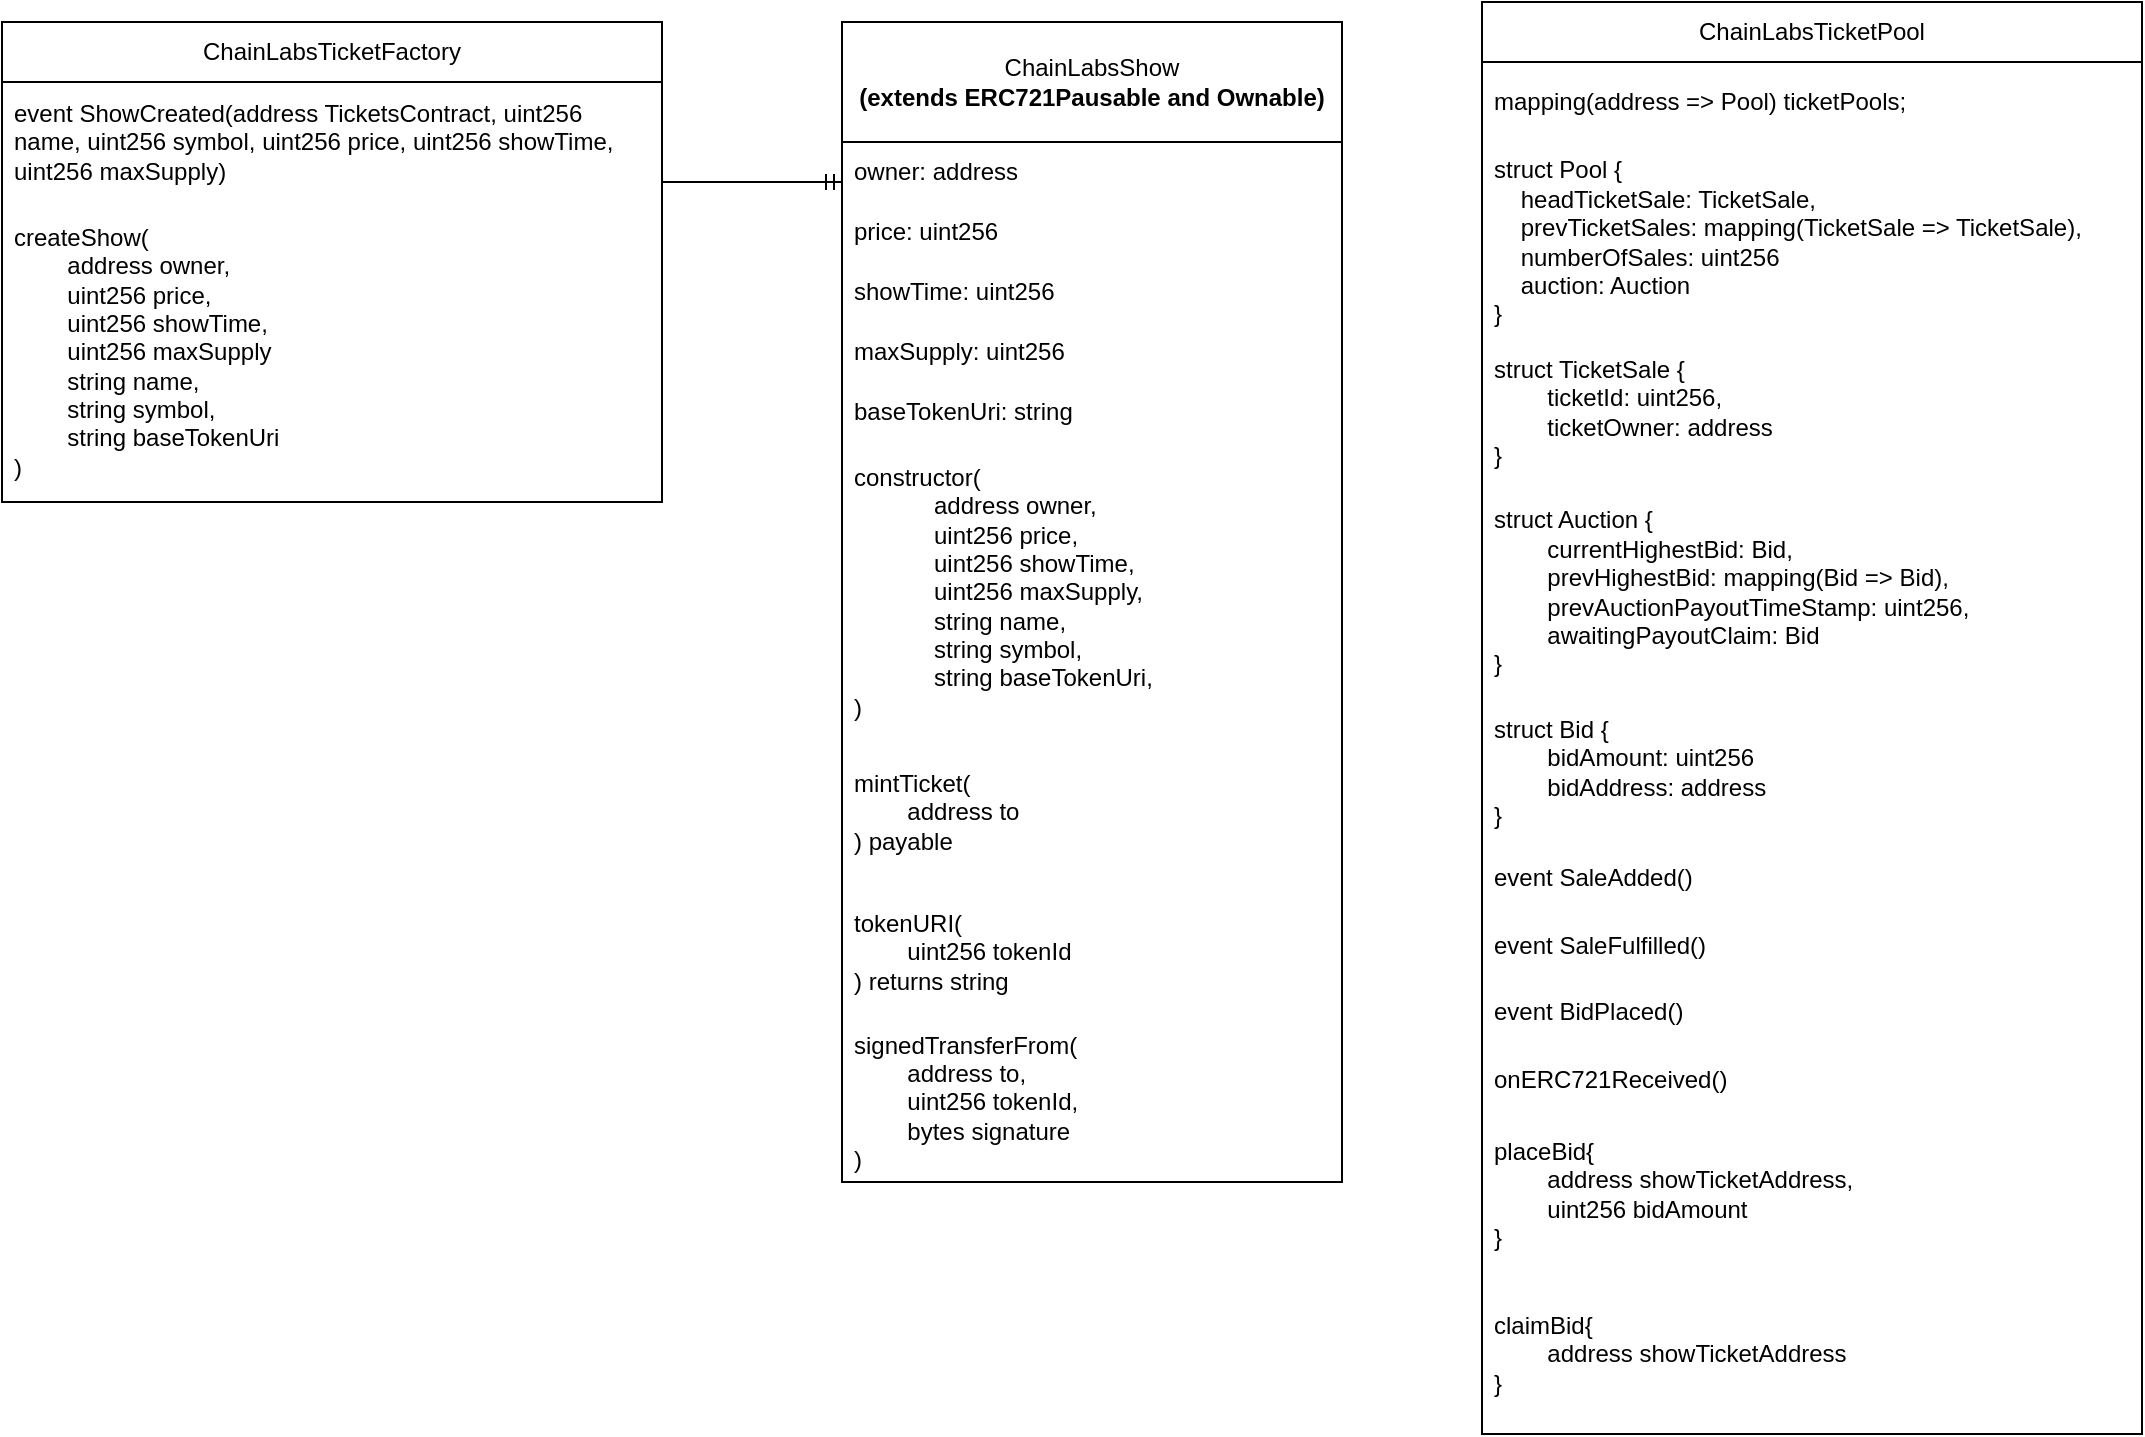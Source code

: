 <mxfile version="22.1.0" type="github">
  <diagram name="Page-1" id="a-rNU_gg4g-xvUidXpeU">
    <mxGraphModel dx="1234" dy="2000" grid="0" gridSize="10" guides="1" tooltips="1" connect="1" arrows="1" fold="1" page="1" pageScale="1" pageWidth="850" pageHeight="1100" math="0" shadow="0">
      <root>
        <mxCell id="0" />
        <mxCell id="1" parent="0" />
        <mxCell id="sZ6ITDRiVsrpTiQxlrXk-5" value="" style="edgeStyle=orthogonalEdgeStyle;rounded=0;orthogonalLoop=1;jettySize=auto;html=1;endArrow=ERmandOne;endFill=0;" edge="1" parent="1" source="sZ6ITDRiVsrpTiQxlrXk-14" target="sZ6ITDRiVsrpTiQxlrXk-17">
          <mxGeometry relative="1" as="geometry">
            <mxPoint x="210" y="210" as="sourcePoint" />
            <mxPoint x="510" y="140" as="targetPoint" />
            <Array as="points">
              <mxPoint x="590" y="-90" />
              <mxPoint x="590" y="-90" />
            </Array>
          </mxGeometry>
        </mxCell>
        <mxCell id="sZ6ITDRiVsrpTiQxlrXk-13" value="ChainLabsTicketFactory" style="swimlane;fontStyle=0;childLayout=stackLayout;horizontal=1;startSize=30;horizontalStack=0;resizeParent=1;resizeParentMax=0;resizeLast=0;collapsible=1;marginBottom=0;whiteSpace=wrap;html=1;" vertex="1" parent="1">
          <mxGeometry x="210" y="-170" width="330" height="240" as="geometry" />
        </mxCell>
        <mxCell id="sZ6ITDRiVsrpTiQxlrXk-14" value="event ShowCreated(address TicketsContract, uint256 name, uint256 symbol, uint256 price, uint256 showTime, uint256 maxSupply)" style="text;strokeColor=none;fillColor=none;align=left;verticalAlign=middle;spacingLeft=4;spacingRight=4;overflow=hidden;points=[[0,0.5],[1,0.5]];portConstraint=eastwest;rotatable=0;whiteSpace=wrap;html=1;" vertex="1" parent="sZ6ITDRiVsrpTiQxlrXk-13">
          <mxGeometry y="30" width="330" height="60" as="geometry" />
        </mxCell>
        <mxCell id="sZ6ITDRiVsrpTiQxlrXk-49" value="createShow(&lt;br&gt;&lt;span style=&quot;white-space: pre;&quot;&gt;&#x9;&lt;/span&gt;address owner,&lt;br&gt;&lt;span style=&quot;white-space: pre;&quot;&gt;&#x9;&lt;/span&gt;uint256 price,&lt;br&gt;&lt;span style=&quot;white-space: pre;&quot;&gt;&#x9;&lt;/span&gt;uint256 showTime,&lt;br&gt;&lt;span style=&quot;white-space: pre;&quot;&gt;&#x9;&lt;/span&gt;uint256 maxSupply&lt;br&gt;&lt;span style=&quot;white-space: pre;&quot;&gt;&lt;span style=&quot;white-space: pre;&quot;&gt;&#x9;&lt;/span&gt;string name,&lt;br&gt;&lt;span style=&quot;white-space: pre;&quot;&gt;&#x9;&lt;/span&gt;string symbol,&#x9;&lt;/span&gt;&lt;br&gt;&lt;span style=&quot;white-space: pre;&quot;&gt;&#x9;&lt;/span&gt;string baseTokenUri&lt;br&gt;)" style="text;strokeColor=none;fillColor=none;align=left;verticalAlign=middle;spacingLeft=4;spacingRight=4;overflow=hidden;points=[[0,0.5],[1,0.5]];portConstraint=eastwest;rotatable=0;whiteSpace=wrap;html=1;" vertex="1" parent="sZ6ITDRiVsrpTiQxlrXk-13">
          <mxGeometry y="90" width="330" height="150" as="geometry" />
        </mxCell>
        <mxCell id="sZ6ITDRiVsrpTiQxlrXk-17" value="ChainLabsShow&lt;br style=&quot;border-color: var(--border-color); font-weight: 700;&quot;&gt;&lt;span style=&quot;font-weight: 700;&quot;&gt;(extends ERC721Pausable and Ownable)&lt;/span&gt;" style="swimlane;fontStyle=0;childLayout=stackLayout;horizontal=1;startSize=60;horizontalStack=0;resizeParent=1;resizeParentMax=0;resizeLast=0;collapsible=1;marginBottom=0;whiteSpace=wrap;html=1;" vertex="1" parent="1">
          <mxGeometry x="630" y="-170" width="250" height="580" as="geometry" />
        </mxCell>
        <mxCell id="sZ6ITDRiVsrpTiQxlrXk-18" value="owner: address" style="text;strokeColor=none;fillColor=none;align=left;verticalAlign=middle;spacingLeft=4;spacingRight=4;overflow=hidden;points=[[0,0.5],[1,0.5]];portConstraint=eastwest;rotatable=0;whiteSpace=wrap;html=1;" vertex="1" parent="sZ6ITDRiVsrpTiQxlrXk-17">
          <mxGeometry y="60" width="250" height="30" as="geometry" />
        </mxCell>
        <mxCell id="sZ6ITDRiVsrpTiQxlrXk-19" value="price: uint256" style="text;strokeColor=none;fillColor=none;align=left;verticalAlign=middle;spacingLeft=4;spacingRight=4;overflow=hidden;points=[[0,0.5],[1,0.5]];portConstraint=eastwest;rotatable=0;whiteSpace=wrap;html=1;" vertex="1" parent="sZ6ITDRiVsrpTiQxlrXk-17">
          <mxGeometry y="90" width="250" height="30" as="geometry" />
        </mxCell>
        <mxCell id="sZ6ITDRiVsrpTiQxlrXk-20" value="showTime: uint256" style="text;strokeColor=none;fillColor=none;align=left;verticalAlign=middle;spacingLeft=4;spacingRight=4;overflow=hidden;points=[[0,0.5],[1,0.5]];portConstraint=eastwest;rotatable=0;whiteSpace=wrap;html=1;" vertex="1" parent="sZ6ITDRiVsrpTiQxlrXk-17">
          <mxGeometry y="120" width="250" height="30" as="geometry" />
        </mxCell>
        <mxCell id="sZ6ITDRiVsrpTiQxlrXk-22" value="maxSupply: uint256" style="text;strokeColor=none;fillColor=none;align=left;verticalAlign=middle;spacingLeft=4;spacingRight=4;overflow=hidden;points=[[0,0.5],[1,0.5]];portConstraint=eastwest;rotatable=0;whiteSpace=wrap;html=1;" vertex="1" parent="sZ6ITDRiVsrpTiQxlrXk-17">
          <mxGeometry y="150" width="250" height="30" as="geometry" />
        </mxCell>
        <mxCell id="sZ6ITDRiVsrpTiQxlrXk-45" value="baseTokenUri: string" style="text;strokeColor=none;fillColor=none;align=left;verticalAlign=middle;spacingLeft=4;spacingRight=4;overflow=hidden;points=[[0,0.5],[1,0.5]];portConstraint=eastwest;rotatable=0;whiteSpace=wrap;html=1;" vertex="1" parent="sZ6ITDRiVsrpTiQxlrXk-17">
          <mxGeometry y="180" width="250" height="30" as="geometry" />
        </mxCell>
        <mxCell id="sZ6ITDRiVsrpTiQxlrXk-46" value="constructor(&lt;br&gt;&lt;blockquote style=&quot;margin: 0 0 0 40px; border: none; padding: 0px;&quot;&gt;address owner,&lt;br&gt;uint256 price,&lt;br&gt;uint256 showTime,&lt;br&gt;uint256 maxSupply,&lt;span style=&quot;&quot;&gt;&lt;span style=&quot;white-space: pre;&quot;&gt;&amp;nbsp;&amp;nbsp;&amp;nbsp;&amp;nbsp;&lt;/span&gt;&lt;/span&gt;&lt;span style=&quot;&quot;&gt;&lt;span style=&quot;white-space: pre;&quot;&gt;&amp;nbsp;&amp;nbsp;&amp;nbsp;&amp;nbsp;&lt;/span&gt;&lt;/span&gt;&lt;span style=&quot;&quot;&gt;&lt;span style=&quot;white-space: pre;&quot;&gt;&amp;nbsp;&amp;nbsp;&amp;nbsp;&amp;nbsp;&lt;br&gt;&lt;/span&gt;&lt;/span&gt;&lt;span style=&quot;&quot;&gt;string name,&lt;/span&gt;&lt;/blockquote&gt;&lt;span style=&quot;&quot;&gt;&lt;/span&gt;&lt;blockquote style=&quot;margin: 0 0 0 40px; border: none; padding: 0px;&quot;&gt;&lt;/blockquote&gt;&lt;span style=&quot;background-color: initial; border-color: var(--border-color);&quot;&gt;&lt;span style=&quot;white-space: pre;&quot;&gt;&amp;nbsp;&amp;nbsp;&amp;nbsp;&amp;nbsp;&#x9;&lt;/span&gt;&amp;nbsp; &amp;nbsp;&amp;nbsp;&lt;/span&gt;&lt;span style=&quot;background-color: initial;&quot;&gt;string symbol,&lt;/span&gt;&lt;br&gt;&lt;span style=&quot;&quot;&gt;&lt;span style=&quot;white-space: pre;&quot;&gt;&amp;nbsp;&lt;span style=&quot;white-space: pre;&quot;&gt;&#x9;&lt;/span&gt;    &lt;/span&gt;&lt;/span&gt;string baseTokenUri,&lt;span style=&quot;&quot;&gt;&lt;span style=&quot;white-space: pre;&quot;&gt;&amp;nbsp;&amp;nbsp;&amp;nbsp;&amp;nbsp;&lt;br&gt;&lt;/span&gt;&lt;/span&gt;)" style="text;strokeColor=none;fillColor=none;align=left;verticalAlign=middle;spacingLeft=4;spacingRight=4;overflow=hidden;points=[[0,0.5],[1,0.5]];portConstraint=eastwest;rotatable=0;whiteSpace=wrap;html=1;" vertex="1" parent="sZ6ITDRiVsrpTiQxlrXk-17">
          <mxGeometry y="210" width="250" height="150" as="geometry" />
        </mxCell>
        <mxCell id="sZ6ITDRiVsrpTiQxlrXk-21" value="mintTicket(&lt;br&gt;&lt;span style=&quot;white-space: pre;&quot;&gt;&#x9;&lt;/span&gt;address to&lt;br&gt;) payable" style="text;strokeColor=none;fillColor=none;align=left;verticalAlign=middle;spacingLeft=4;spacingRight=4;overflow=hidden;points=[[0,0.5],[1,0.5]];portConstraint=eastwest;rotatable=0;whiteSpace=wrap;html=1;" vertex="1" parent="sZ6ITDRiVsrpTiQxlrXk-17">
          <mxGeometry y="360" width="250" height="70" as="geometry" />
        </mxCell>
        <mxCell id="sZ6ITDRiVsrpTiQxlrXk-47" value="tokenURI(&lt;br&gt;&lt;span style=&quot;white-space: pre;&quot;&gt;&#x9;&lt;/span&gt;uint256 tokenId&lt;br&gt;) returns string" style="text;strokeColor=none;fillColor=none;align=left;verticalAlign=middle;spacingLeft=4;spacingRight=4;overflow=hidden;points=[[0,0.5],[1,0.5]];portConstraint=eastwest;rotatable=0;whiteSpace=wrap;html=1;" vertex="1" parent="sZ6ITDRiVsrpTiQxlrXk-17">
          <mxGeometry y="430" width="250" height="70" as="geometry" />
        </mxCell>
        <mxCell id="sZ6ITDRiVsrpTiQxlrXk-26" value="signedTransferFrom(&lt;br&gt;&lt;span style=&quot;white-space: pre;&quot;&gt;&#x9;&lt;/span&gt;address to,&lt;br&gt;&lt;span style=&quot;white-space: pre;&quot;&gt;&#x9;&lt;/span&gt;uint256 tokenId,&lt;br&gt;&lt;span style=&quot;white-space: pre;&quot;&gt;&#x9;&lt;/span&gt;bytes signature&lt;br&gt;)" style="text;strokeColor=none;fillColor=none;align=left;verticalAlign=middle;spacingLeft=4;spacingRight=4;overflow=hidden;points=[[0,0.5],[1,0.5]];portConstraint=eastwest;rotatable=0;whiteSpace=wrap;html=1;" vertex="1" parent="sZ6ITDRiVsrpTiQxlrXk-17">
          <mxGeometry y="500" width="250" height="80" as="geometry" />
        </mxCell>
        <mxCell id="sZ6ITDRiVsrpTiQxlrXk-23" value="ChainLabsTicketPool" style="swimlane;fontStyle=0;childLayout=stackLayout;horizontal=1;startSize=30;horizontalStack=0;resizeParent=1;resizeParentMax=0;resizeLast=0;collapsible=1;marginBottom=0;whiteSpace=wrap;html=1;" vertex="1" parent="1">
          <mxGeometry x="950" y="-180" width="330" height="716" as="geometry" />
        </mxCell>
        <mxCell id="sZ6ITDRiVsrpTiQxlrXk-27" value="mapping(address =&amp;gt; Pool) ticketPools;" style="text;strokeColor=none;fillColor=none;align=left;verticalAlign=middle;spacingLeft=4;spacingRight=4;overflow=hidden;points=[[0,0.5],[1,0.5]];portConstraint=eastwest;rotatable=0;whiteSpace=wrap;html=1;" vertex="1" parent="sZ6ITDRiVsrpTiQxlrXk-23">
          <mxGeometry y="30" width="330" height="40" as="geometry" />
        </mxCell>
        <mxCell id="sZ6ITDRiVsrpTiQxlrXk-28" value="struct Pool {&lt;br&gt;&lt;span style=&quot;&quot;&gt;&lt;span style=&quot;&quot;&gt;&amp;nbsp;&amp;nbsp;&amp;nbsp;&amp;nbsp;&lt;/span&gt;&lt;/span&gt;headTicketSale: TicketSale,&lt;br&gt;&lt;span style=&quot;&quot;&gt;&lt;span style=&quot;&quot;&gt;&amp;nbsp;&amp;nbsp;&amp;nbsp;&amp;nbsp;&lt;/span&gt;&lt;/span&gt;prevTicketSales: mapping(TicketSale&amp;nbsp;=&amp;gt; TicketSale),&lt;br&gt;&lt;span style=&quot;&quot;&gt;&lt;span style=&quot;&quot;&gt;&amp;nbsp; &amp;nbsp; numberOfSales&lt;/span&gt;&lt;/span&gt;: uint256&lt;br&gt;&lt;span style=&quot;&quot;&gt;&lt;span style=&quot;&quot;&gt;&amp;nbsp;&amp;nbsp;&amp;nbsp;&amp;nbsp;&lt;/span&gt;&lt;/span&gt;auction: Auction&lt;br&gt;}" style="text;strokeColor=none;fillColor=none;align=left;verticalAlign=middle;spacingLeft=4;spacingRight=4;overflow=hidden;points=[[0,0.5],[1,0.5]];portConstraint=eastwest;rotatable=0;whiteSpace=wrap;html=1;" vertex="1" parent="sZ6ITDRiVsrpTiQxlrXk-23">
          <mxGeometry y="70" width="330" height="100" as="geometry" />
        </mxCell>
        <mxCell id="sZ6ITDRiVsrpTiQxlrXk-48" value="struct TicketSale {&lt;br&gt;&lt;span style=&quot;white-space: pre;&quot;&gt;&#x9;&lt;/span&gt;ticketId: uint256,&lt;br&gt;&lt;span style=&quot;white-space: pre;&quot;&gt;&#x9;&lt;/span&gt;ticketOwner: address&lt;br&gt;}" style="text;strokeColor=none;fillColor=none;align=left;verticalAlign=middle;spacingLeft=4;spacingRight=4;overflow=hidden;points=[[0,0.5],[1,0.5]];portConstraint=eastwest;rotatable=0;whiteSpace=wrap;html=1;" vertex="1" parent="sZ6ITDRiVsrpTiQxlrXk-23">
          <mxGeometry y="170" width="330" height="70" as="geometry" />
        </mxCell>
        <mxCell id="sZ6ITDRiVsrpTiQxlrXk-36" value="struct Auction {&lt;br&gt;&lt;span style=&quot;white-space: pre;&quot;&gt;&#x9;&lt;/span&gt;currentHighestBid: Bid,&lt;br&gt;&lt;span style=&quot;white-space: pre;&quot;&gt;&#x9;&lt;/span&gt;prevHighestBid: mapping(Bid =&amp;gt; Bid),&lt;br&gt;&lt;span style=&quot;white-space: pre;&quot;&gt;&#x9;&lt;/span&gt;prevAuctionPayoutTimeStamp: uint256,&lt;br&gt;&lt;span style=&quot;white-space: pre;&quot;&gt;&#x9;&lt;/span&gt;awaitingPayoutClaim: Bid&lt;br&gt;}" style="text;strokeColor=none;fillColor=none;align=left;verticalAlign=middle;spacingLeft=4;spacingRight=4;overflow=hidden;points=[[0,0.5],[1,0.5]];portConstraint=eastwest;rotatable=0;whiteSpace=wrap;html=1;" vertex="1" parent="sZ6ITDRiVsrpTiQxlrXk-23">
          <mxGeometry y="240" width="330" height="110" as="geometry" />
        </mxCell>
        <mxCell id="sZ6ITDRiVsrpTiQxlrXk-44" value="struct Bid {&lt;br&gt;&lt;span style=&quot;white-space: pre;&quot;&gt;&#x9;&lt;/span&gt;bidAmount: uint256&lt;br&gt;&lt;span style=&quot;white-space: pre;&quot;&gt;&#x9;&lt;/span&gt;bidAddress: address&lt;br&gt;}" style="text;strokeColor=none;fillColor=none;align=left;verticalAlign=middle;spacingLeft=4;spacingRight=4;overflow=hidden;points=[[0,0.5],[1,0.5]];portConstraint=eastwest;rotatable=0;whiteSpace=wrap;html=1;" vertex="1" parent="sZ6ITDRiVsrpTiQxlrXk-23">
          <mxGeometry y="350" width="330" height="70" as="geometry" />
        </mxCell>
        <mxCell id="sZ6ITDRiVsrpTiQxlrXk-51" value="event SaleAdded()" style="text;strokeColor=none;fillColor=none;align=left;verticalAlign=middle;spacingLeft=4;spacingRight=4;overflow=hidden;points=[[0,0.5],[1,0.5]];portConstraint=eastwest;rotatable=0;whiteSpace=wrap;html=1;" vertex="1" parent="sZ6ITDRiVsrpTiQxlrXk-23">
          <mxGeometry y="420" width="330" height="36" as="geometry" />
        </mxCell>
        <mxCell id="sZ6ITDRiVsrpTiQxlrXk-52" value="event SaleFulfilled()" style="text;strokeColor=none;fillColor=none;align=left;verticalAlign=middle;spacingLeft=4;spacingRight=4;overflow=hidden;points=[[0,0.5],[1,0.5]];portConstraint=eastwest;rotatable=0;whiteSpace=wrap;html=1;" vertex="1" parent="sZ6ITDRiVsrpTiQxlrXk-23">
          <mxGeometry y="456" width="330" height="31" as="geometry" />
        </mxCell>
        <mxCell id="sZ6ITDRiVsrpTiQxlrXk-53" value="event BidPlaced()" style="text;strokeColor=none;fillColor=none;align=left;verticalAlign=middle;spacingLeft=4;spacingRight=4;overflow=hidden;points=[[0,0.5],[1,0.5]];portConstraint=eastwest;rotatable=0;whiteSpace=wrap;html=1;" vertex="1" parent="sZ6ITDRiVsrpTiQxlrXk-23">
          <mxGeometry y="487" width="330" height="35" as="geometry" />
        </mxCell>
        <mxCell id="sZ6ITDRiVsrpTiQxlrXk-32" value="onERC721Received()" style="text;strokeColor=none;fillColor=none;align=left;verticalAlign=middle;spacingLeft=4;spacingRight=4;overflow=hidden;points=[[0,0.5],[1,0.5]];portConstraint=eastwest;rotatable=0;whiteSpace=wrap;html=1;" vertex="1" parent="sZ6ITDRiVsrpTiQxlrXk-23">
          <mxGeometry y="522" width="330" height="34" as="geometry" />
        </mxCell>
        <mxCell id="sZ6ITDRiVsrpTiQxlrXk-35" value="placeBid{&lt;br&gt;&lt;span style=&quot;white-space: pre;&quot;&gt;&#x9;&lt;/span&gt;address showTicketAddress,&lt;br&gt;&lt;span style=&quot;white-space: pre;&quot;&gt;&#x9;&lt;/span&gt;uint256 bidAmount&lt;br&gt;}" style="text;strokeColor=none;fillColor=none;align=left;verticalAlign=middle;spacingLeft=4;spacingRight=4;overflow=hidden;points=[[0,0.5],[1,0.5]];portConstraint=eastwest;rotatable=0;whiteSpace=wrap;html=1;" vertex="1" parent="sZ6ITDRiVsrpTiQxlrXk-23">
          <mxGeometry y="556" width="330" height="80" as="geometry" />
        </mxCell>
        <mxCell id="sZ6ITDRiVsrpTiQxlrXk-54" value="claimBid{&lt;br&gt;&lt;span style=&quot;white-space: pre;&quot;&gt;&#x9;&lt;/span&gt;address showTicketAddress&lt;br&gt;}" style="text;strokeColor=none;fillColor=none;align=left;verticalAlign=middle;spacingLeft=4;spacingRight=4;overflow=hidden;points=[[0,0.5],[1,0.5]];portConstraint=eastwest;rotatable=0;whiteSpace=wrap;html=1;" vertex="1" parent="sZ6ITDRiVsrpTiQxlrXk-23">
          <mxGeometry y="636" width="330" height="80" as="geometry" />
        </mxCell>
      </root>
    </mxGraphModel>
  </diagram>
</mxfile>

